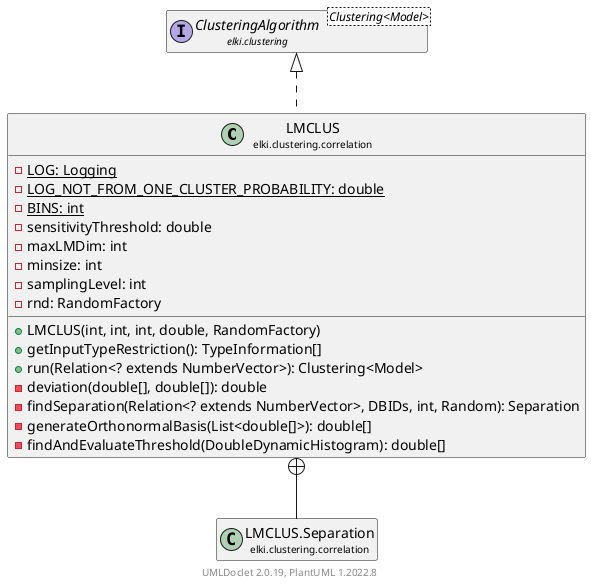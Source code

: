@startuml
    remove .*\.(Instance|Par|Parameterizer|Factory)$
    set namespaceSeparator none
    hide empty fields
    hide empty methods

    class "<size:14>LMCLUS\n<size:10>elki.clustering.correlation" as elki.clustering.correlation.LMCLUS [[LMCLUS.html]] {
        {static} -LOG: Logging
        {static} -LOG_NOT_FROM_ONE_CLUSTER_PROBABILITY: double
        {static} -BINS: int
        -sensitivityThreshold: double
        -maxLMDim: int
        -minsize: int
        -samplingLevel: int
        -rnd: RandomFactory
        +LMCLUS(int, int, int, double, RandomFactory)
        +getInputTypeRestriction(): TypeInformation[]
        +run(Relation<? extends NumberVector>): Clustering<Model>
        -deviation(double[], double[]): double
        -findSeparation(Relation<? extends NumberVector>, DBIDs, int, Random): Separation
        -generateOrthonormalBasis(List<double[]>): double[]
        -findAndEvaluateThreshold(DoubleDynamicHistogram): double[]
    }

    interface "<size:14>ClusteringAlgorithm\n<size:10>elki.clustering" as elki.clustering.ClusteringAlgorithm<Clustering<Model>> [[../ClusteringAlgorithm.html]]
    class "<size:14>LMCLUS.Separation\n<size:10>elki.clustering.correlation" as elki.clustering.correlation.LMCLUS.Separation [[LMCLUS.Separation.html]]
    class "<size:14>LMCLUS.Par\n<size:10>elki.clustering.correlation" as elki.clustering.correlation.LMCLUS.Par [[LMCLUS.Par.html]]

    elki.clustering.ClusteringAlgorithm <|.. elki.clustering.correlation.LMCLUS
    elki.clustering.correlation.LMCLUS +-- elki.clustering.correlation.LMCLUS.Separation
    elki.clustering.correlation.LMCLUS +-- elki.clustering.correlation.LMCLUS.Par

    center footer UMLDoclet 2.0.19, PlantUML 1.2022.8
@enduml
